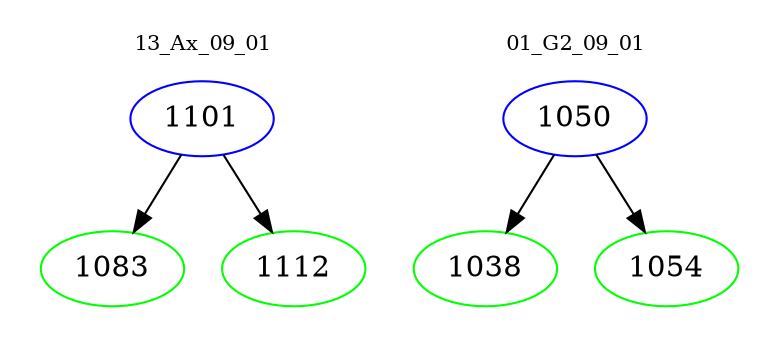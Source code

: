 digraph{
subgraph cluster_0 {
color = white
label = "13_Ax_09_01";
fontsize=10;
T0_1101 [label="1101", color="blue"]
T0_1101 -> T0_1083 [color="black"]
T0_1083 [label="1083", color="green"]
T0_1101 -> T0_1112 [color="black"]
T0_1112 [label="1112", color="green"]
}
subgraph cluster_1 {
color = white
label = "01_G2_09_01";
fontsize=10;
T1_1050 [label="1050", color="blue"]
T1_1050 -> T1_1038 [color="black"]
T1_1038 [label="1038", color="green"]
T1_1050 -> T1_1054 [color="black"]
T1_1054 [label="1054", color="green"]
}
}
